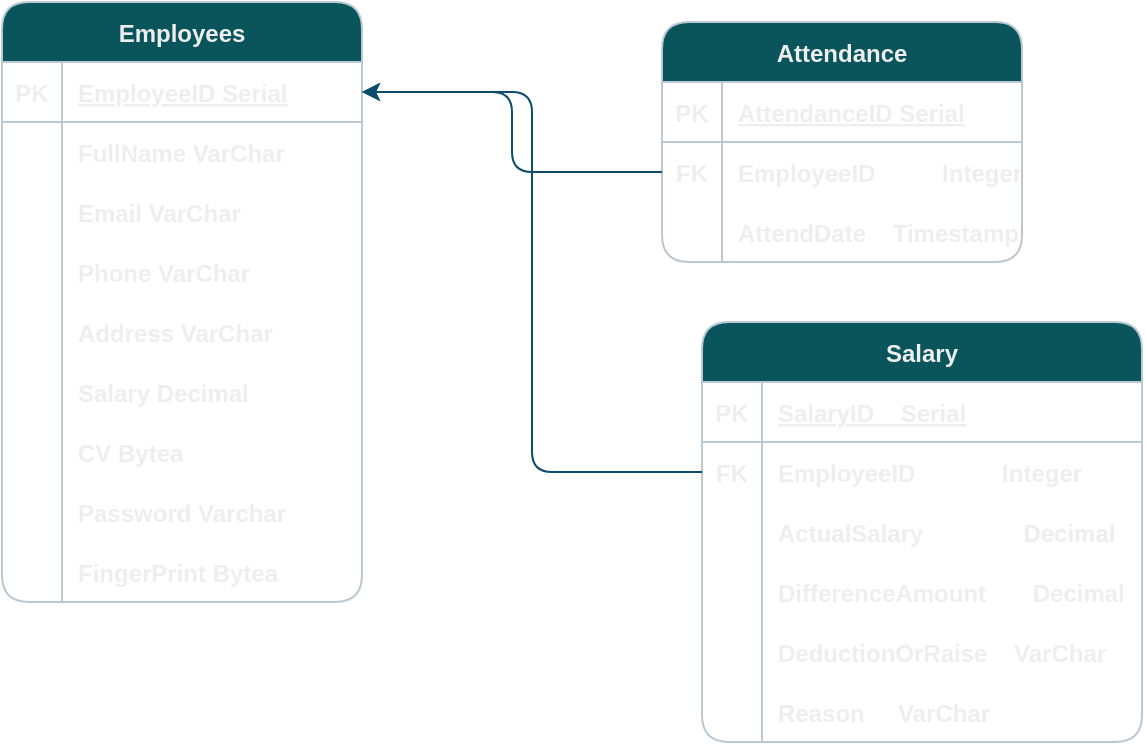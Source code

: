 <mxfile version="24.5.1" type="device">
  <diagram name="Page-1" id="e7e014a7-5840-1c2e-5031-d8a46d1fe8dd">
    <mxGraphModel dx="1120" dy="532" grid="1" gridSize="10" guides="1" tooltips="1" connect="1" arrows="1" fold="1" page="1" pageScale="1" pageWidth="1169" pageHeight="826" background="none" math="0" shadow="0">
      <root>
        <mxCell id="0" />
        <mxCell id="1" parent="0" />
        <mxCell id="iUw_N8i_t2w-qsiJxpAy-20" value="Employees" style="shape=table;startSize=30;container=1;collapsible=1;childLayout=tableLayout;fixedRows=1;rowLines=0;fontStyle=1;align=center;resizeLast=1;shadow=0;textShadow=0;labelBorderColor=none;labelBackgroundColor=none;rounded=1;fillColor=#09555B;strokeColor=#BAC8D3;fontColor=#EEEEEE;" parent="1" vertex="1">
          <mxGeometry x="200" y="430" width="180" height="300" as="geometry" />
        </mxCell>
        <mxCell id="iUw_N8i_t2w-qsiJxpAy-21" value="" style="shape=tableRow;horizontal=0;startSize=0;swimlaneHead=0;swimlaneBody=0;fillColor=none;collapsible=0;dropTarget=0;points=[[0,0.5],[1,0.5]];portConstraint=eastwest;top=0;left=0;right=0;bottom=1;shadow=0;fontStyle=1;textShadow=0;labelBorderColor=none;labelBackgroundColor=none;rounded=1;strokeColor=#BAC8D3;fontColor=#EEEEEE;" parent="iUw_N8i_t2w-qsiJxpAy-20" vertex="1">
          <mxGeometry y="30" width="180" height="30" as="geometry" />
        </mxCell>
        <mxCell id="iUw_N8i_t2w-qsiJxpAy-22" value="PK" style="shape=partialRectangle;connectable=0;fillColor=none;top=0;left=0;bottom=0;right=0;fontStyle=1;overflow=hidden;shadow=0;textShadow=0;labelBorderColor=none;labelBackgroundColor=none;rounded=1;strokeColor=#BAC8D3;fontColor=#EEEEEE;" parent="iUw_N8i_t2w-qsiJxpAy-21" vertex="1">
          <mxGeometry width="30" height="30" as="geometry">
            <mxRectangle width="30" height="30" as="alternateBounds" />
          </mxGeometry>
        </mxCell>
        <mxCell id="iUw_N8i_t2w-qsiJxpAy-23" value="EmployeeID&#x9;&#x9;Serial" style="shape=partialRectangle;connectable=0;fillColor=none;top=0;left=0;bottom=0;right=0;align=left;spacingLeft=6;fontStyle=5;overflow=hidden;shadow=0;textShadow=0;labelBorderColor=none;labelBackgroundColor=none;rounded=1;strokeColor=#BAC8D3;fontColor=#EEEEEE;" parent="iUw_N8i_t2w-qsiJxpAy-21" vertex="1">
          <mxGeometry x="30" width="150" height="30" as="geometry">
            <mxRectangle width="150" height="30" as="alternateBounds" />
          </mxGeometry>
        </mxCell>
        <mxCell id="iUw_N8i_t2w-qsiJxpAy-24" value="" style="shape=tableRow;horizontal=0;startSize=0;swimlaneHead=0;swimlaneBody=0;fillColor=none;collapsible=0;dropTarget=0;points=[[0,0.5],[1,0.5]];portConstraint=eastwest;top=0;left=0;right=0;bottom=0;shadow=0;fontStyle=1;textShadow=0;labelBorderColor=none;labelBackgroundColor=none;rounded=1;strokeColor=#BAC8D3;fontColor=#EEEEEE;" parent="iUw_N8i_t2w-qsiJxpAy-20" vertex="1">
          <mxGeometry y="60" width="180" height="30" as="geometry" />
        </mxCell>
        <mxCell id="iUw_N8i_t2w-qsiJxpAy-25" value="" style="shape=partialRectangle;connectable=0;fillColor=none;top=0;left=0;bottom=0;right=0;editable=1;overflow=hidden;shadow=0;fontStyle=1;textShadow=0;labelBorderColor=none;labelBackgroundColor=none;rounded=1;strokeColor=#BAC8D3;fontColor=#EEEEEE;" parent="iUw_N8i_t2w-qsiJxpAy-24" vertex="1">
          <mxGeometry width="30" height="30" as="geometry">
            <mxRectangle width="30" height="30" as="alternateBounds" />
          </mxGeometry>
        </mxCell>
        <mxCell id="iUw_N8i_t2w-qsiJxpAy-26" value="FullName&#x9;&#x9;VarChar" style="shape=partialRectangle;connectable=0;fillColor=none;top=0;left=0;bottom=0;right=0;align=left;spacingLeft=6;overflow=hidden;shadow=0;fontStyle=1;textShadow=0;labelBorderColor=none;labelBackgroundColor=none;rounded=1;strokeColor=#BAC8D3;fontColor=#EEEEEE;" parent="iUw_N8i_t2w-qsiJxpAy-24" vertex="1">
          <mxGeometry x="30" width="150" height="30" as="geometry">
            <mxRectangle width="150" height="30" as="alternateBounds" />
          </mxGeometry>
        </mxCell>
        <mxCell id="iUw_N8i_t2w-qsiJxpAy-27" value="" style="shape=tableRow;horizontal=0;startSize=0;swimlaneHead=0;swimlaneBody=0;fillColor=none;collapsible=0;dropTarget=0;points=[[0,0.5],[1,0.5]];portConstraint=eastwest;top=0;left=0;right=0;bottom=0;shadow=0;fontStyle=1;textShadow=0;labelBorderColor=none;labelBackgroundColor=none;rounded=1;strokeColor=#BAC8D3;fontColor=#EEEEEE;" parent="iUw_N8i_t2w-qsiJxpAy-20" vertex="1">
          <mxGeometry y="90" width="180" height="30" as="geometry" />
        </mxCell>
        <mxCell id="iUw_N8i_t2w-qsiJxpAy-28" value="" style="shape=partialRectangle;connectable=0;fillColor=none;top=0;left=0;bottom=0;right=0;editable=1;overflow=hidden;shadow=0;fontStyle=1;textShadow=0;labelBorderColor=none;labelBackgroundColor=none;rounded=1;strokeColor=#BAC8D3;fontColor=#EEEEEE;" parent="iUw_N8i_t2w-qsiJxpAy-27" vertex="1">
          <mxGeometry width="30" height="30" as="geometry">
            <mxRectangle width="30" height="30" as="alternateBounds" />
          </mxGeometry>
        </mxCell>
        <mxCell id="iUw_N8i_t2w-qsiJxpAy-29" value="Email&#x9;&#x9;VarChar" style="shape=partialRectangle;connectable=0;fillColor=none;top=0;left=0;bottom=0;right=0;align=left;spacingLeft=6;overflow=hidden;shadow=0;fontStyle=1;textShadow=0;labelBorderColor=none;labelBackgroundColor=none;rounded=1;strokeColor=#BAC8D3;fontColor=#EEEEEE;" parent="iUw_N8i_t2w-qsiJxpAy-27" vertex="1">
          <mxGeometry x="30" width="150" height="30" as="geometry">
            <mxRectangle width="150" height="30" as="alternateBounds" />
          </mxGeometry>
        </mxCell>
        <mxCell id="iUw_N8i_t2w-qsiJxpAy-30" value="" style="shape=tableRow;horizontal=0;startSize=0;swimlaneHead=0;swimlaneBody=0;fillColor=none;collapsible=0;dropTarget=0;points=[[0,0.5],[1,0.5]];portConstraint=eastwest;top=0;left=0;right=0;bottom=0;shadow=0;fontStyle=1;textShadow=0;labelBorderColor=none;labelBackgroundColor=none;rounded=1;strokeColor=#BAC8D3;fontColor=#EEEEEE;" parent="iUw_N8i_t2w-qsiJxpAy-20" vertex="1">
          <mxGeometry y="120" width="180" height="30" as="geometry" />
        </mxCell>
        <mxCell id="iUw_N8i_t2w-qsiJxpAy-31" value="" style="shape=partialRectangle;connectable=0;fillColor=none;top=0;left=0;bottom=0;right=0;editable=1;overflow=hidden;shadow=0;fontStyle=1;textShadow=0;labelBorderColor=none;labelBackgroundColor=none;rounded=1;strokeColor=#BAC8D3;fontColor=#EEEEEE;" parent="iUw_N8i_t2w-qsiJxpAy-30" vertex="1">
          <mxGeometry width="30" height="30" as="geometry">
            <mxRectangle width="30" height="30" as="alternateBounds" />
          </mxGeometry>
        </mxCell>
        <mxCell id="iUw_N8i_t2w-qsiJxpAy-32" value="Phone&#x9;&#x9;VarChar" style="shape=partialRectangle;connectable=0;fillColor=none;top=0;left=0;bottom=0;right=0;align=left;spacingLeft=6;overflow=hidden;shadow=0;fontStyle=1;textShadow=0;labelBorderColor=none;labelBackgroundColor=none;rounded=1;strokeColor=#BAC8D3;fontColor=#EEEEEE;" parent="iUw_N8i_t2w-qsiJxpAy-30" vertex="1">
          <mxGeometry x="30" width="150" height="30" as="geometry">
            <mxRectangle width="150" height="30" as="alternateBounds" />
          </mxGeometry>
        </mxCell>
        <mxCell id="iUw_N8i_t2w-qsiJxpAy-33" value="" style="shape=tableRow;horizontal=0;startSize=0;swimlaneHead=0;swimlaneBody=0;fillColor=none;collapsible=0;dropTarget=0;points=[[0,0.5],[1,0.5]];portConstraint=eastwest;top=0;left=0;right=0;bottom=0;shadow=0;fontStyle=1;textShadow=0;labelBorderColor=none;labelBackgroundColor=none;rounded=1;strokeColor=#BAC8D3;fontColor=#EEEEEE;" parent="iUw_N8i_t2w-qsiJxpAy-20" vertex="1">
          <mxGeometry y="150" width="180" height="30" as="geometry" />
        </mxCell>
        <mxCell id="iUw_N8i_t2w-qsiJxpAy-34" value="" style="shape=partialRectangle;connectable=0;fillColor=none;top=0;left=0;bottom=0;right=0;editable=1;overflow=hidden;shadow=0;fontStyle=1;textShadow=0;labelBorderColor=none;labelBackgroundColor=none;rounded=1;strokeColor=#BAC8D3;fontColor=#EEEEEE;" parent="iUw_N8i_t2w-qsiJxpAy-33" vertex="1">
          <mxGeometry width="30" height="30" as="geometry">
            <mxRectangle width="30" height="30" as="alternateBounds" />
          </mxGeometry>
        </mxCell>
        <mxCell id="iUw_N8i_t2w-qsiJxpAy-35" value="Address&#x9;&#x9;VarChar" style="shape=partialRectangle;connectable=0;fillColor=none;top=0;left=0;bottom=0;right=0;align=left;spacingLeft=6;overflow=hidden;shadow=0;fontStyle=1;textShadow=0;labelBorderColor=none;labelBackgroundColor=none;rounded=1;strokeColor=#BAC8D3;fontColor=#EEEEEE;" parent="iUw_N8i_t2w-qsiJxpAy-33" vertex="1">
          <mxGeometry x="30" width="150" height="30" as="geometry">
            <mxRectangle width="150" height="30" as="alternateBounds" />
          </mxGeometry>
        </mxCell>
        <mxCell id="iUw_N8i_t2w-qsiJxpAy-42" value="" style="shape=tableRow;horizontal=0;startSize=0;swimlaneHead=0;swimlaneBody=0;fillColor=none;collapsible=0;dropTarget=0;points=[[0,0.5],[1,0.5]];portConstraint=eastwest;top=0;left=0;right=0;bottom=0;shadow=0;fontStyle=1;textShadow=0;labelBorderColor=none;labelBackgroundColor=none;rounded=1;strokeColor=#BAC8D3;fontColor=#EEEEEE;" parent="iUw_N8i_t2w-qsiJxpAy-20" vertex="1">
          <mxGeometry y="180" width="180" height="30" as="geometry" />
        </mxCell>
        <mxCell id="iUw_N8i_t2w-qsiJxpAy-43" value="" style="shape=partialRectangle;connectable=0;fillColor=none;top=0;left=0;bottom=0;right=0;editable=1;overflow=hidden;shadow=0;fontStyle=1;textShadow=0;labelBorderColor=none;labelBackgroundColor=none;rounded=1;strokeColor=#BAC8D3;fontColor=#EEEEEE;" parent="iUw_N8i_t2w-qsiJxpAy-42" vertex="1">
          <mxGeometry width="30" height="30" as="geometry">
            <mxRectangle width="30" height="30" as="alternateBounds" />
          </mxGeometry>
        </mxCell>
        <mxCell id="iUw_N8i_t2w-qsiJxpAy-44" value="Salary&#x9;&#x9;Decimal" style="shape=partialRectangle;connectable=0;fillColor=none;top=0;left=0;bottom=0;right=0;align=left;spacingLeft=6;overflow=hidden;shadow=0;fontStyle=1;textShadow=0;labelBorderColor=none;labelBackgroundColor=none;rounded=1;strokeColor=#BAC8D3;fontColor=#EEEEEE;" parent="iUw_N8i_t2w-qsiJxpAy-42" vertex="1">
          <mxGeometry x="30" width="150" height="30" as="geometry">
            <mxRectangle width="150" height="30" as="alternateBounds" />
          </mxGeometry>
        </mxCell>
        <mxCell id="iUw_N8i_t2w-qsiJxpAy-36" value="" style="shape=tableRow;horizontal=0;startSize=0;swimlaneHead=0;swimlaneBody=0;fillColor=none;collapsible=0;dropTarget=0;points=[[0,0.5],[1,0.5]];portConstraint=eastwest;top=0;left=0;right=0;bottom=0;shadow=0;fontStyle=1;textShadow=0;labelBorderColor=none;labelBackgroundColor=none;rounded=1;strokeColor=#BAC8D3;fontColor=#EEEEEE;" parent="iUw_N8i_t2w-qsiJxpAy-20" vertex="1">
          <mxGeometry y="210" width="180" height="30" as="geometry" />
        </mxCell>
        <mxCell id="iUw_N8i_t2w-qsiJxpAy-37" value="" style="shape=partialRectangle;connectable=0;fillColor=none;top=0;left=0;bottom=0;right=0;editable=1;overflow=hidden;shadow=0;fontStyle=1;textShadow=0;labelBorderColor=none;labelBackgroundColor=none;rounded=1;strokeColor=#BAC8D3;fontColor=#EEEEEE;" parent="iUw_N8i_t2w-qsiJxpAy-36" vertex="1">
          <mxGeometry width="30" height="30" as="geometry">
            <mxRectangle width="30" height="30" as="alternateBounds" />
          </mxGeometry>
        </mxCell>
        <mxCell id="iUw_N8i_t2w-qsiJxpAy-38" value="CV&#x9;&#x9;&#x9;Bytea" style="shape=partialRectangle;connectable=0;fillColor=none;top=0;left=0;bottom=0;right=0;align=left;spacingLeft=6;overflow=hidden;shadow=0;fontStyle=1;textShadow=0;labelBorderColor=none;labelBackgroundColor=none;rounded=1;strokeColor=#BAC8D3;fontColor=#EEEEEE;" parent="iUw_N8i_t2w-qsiJxpAy-36" vertex="1">
          <mxGeometry x="30" width="150" height="30" as="geometry">
            <mxRectangle width="150" height="30" as="alternateBounds" />
          </mxGeometry>
        </mxCell>
        <mxCell id="iUw_N8i_t2w-qsiJxpAy-39" value="" style="shape=tableRow;horizontal=0;startSize=0;swimlaneHead=0;swimlaneBody=0;fillColor=none;collapsible=0;dropTarget=0;points=[[0,0.5],[1,0.5]];portConstraint=eastwest;top=0;left=0;right=0;bottom=0;shadow=0;fontStyle=1;textShadow=0;labelBorderColor=none;labelBackgroundColor=none;rounded=1;strokeColor=#BAC8D3;fontColor=#EEEEEE;" parent="iUw_N8i_t2w-qsiJxpAy-20" vertex="1">
          <mxGeometry y="240" width="180" height="30" as="geometry" />
        </mxCell>
        <mxCell id="iUw_N8i_t2w-qsiJxpAy-40" value="" style="shape=partialRectangle;connectable=0;fillColor=none;top=0;left=0;bottom=0;right=0;editable=1;overflow=hidden;shadow=0;fontStyle=1;textShadow=0;labelBorderColor=none;labelBackgroundColor=none;rounded=1;strokeColor=#BAC8D3;fontColor=#EEEEEE;" parent="iUw_N8i_t2w-qsiJxpAy-39" vertex="1">
          <mxGeometry width="30" height="30" as="geometry">
            <mxRectangle width="30" height="30" as="alternateBounds" />
          </mxGeometry>
        </mxCell>
        <mxCell id="iUw_N8i_t2w-qsiJxpAy-41" value="Password&#x9;Varchar" style="shape=partialRectangle;connectable=0;fillColor=none;top=0;left=0;bottom=0;right=0;align=left;spacingLeft=6;overflow=hidden;shadow=0;fontStyle=1;textShadow=0;labelBorderColor=none;labelBackgroundColor=none;rounded=1;strokeColor=#BAC8D3;fontColor=#EEEEEE;" parent="iUw_N8i_t2w-qsiJxpAy-39" vertex="1">
          <mxGeometry x="30" width="150" height="30" as="geometry">
            <mxRectangle width="150" height="30" as="alternateBounds" />
          </mxGeometry>
        </mxCell>
        <mxCell id="AeaZEz6VL6M5sB0qiRHP-1" value="" style="shape=tableRow;horizontal=0;startSize=0;swimlaneHead=0;swimlaneBody=0;fillColor=none;collapsible=0;dropTarget=0;points=[[0,0.5],[1,0.5]];portConstraint=eastwest;top=0;left=0;right=0;bottom=0;shadow=0;fontStyle=1;textShadow=0;labelBorderColor=none;labelBackgroundColor=none;rounded=1;strokeColor=#BAC8D3;fontColor=#EEEEEE;" vertex="1" parent="iUw_N8i_t2w-qsiJxpAy-20">
          <mxGeometry y="270" width="180" height="30" as="geometry" />
        </mxCell>
        <mxCell id="AeaZEz6VL6M5sB0qiRHP-2" value="" style="shape=partialRectangle;connectable=0;fillColor=none;top=0;left=0;bottom=0;right=0;editable=1;overflow=hidden;shadow=0;fontStyle=1;textShadow=0;labelBorderColor=none;labelBackgroundColor=none;rounded=1;strokeColor=#BAC8D3;fontColor=#EEEEEE;" vertex="1" parent="AeaZEz6VL6M5sB0qiRHP-1">
          <mxGeometry width="30" height="30" as="geometry">
            <mxRectangle width="30" height="30" as="alternateBounds" />
          </mxGeometry>
        </mxCell>
        <mxCell id="AeaZEz6VL6M5sB0qiRHP-3" value="FingerPrint Bytea" style="shape=partialRectangle;connectable=0;fillColor=none;top=0;left=0;bottom=0;right=0;align=left;spacingLeft=6;overflow=hidden;shadow=0;fontStyle=1;textShadow=0;labelBorderColor=none;labelBackgroundColor=none;rounded=1;strokeColor=#BAC8D3;fontColor=#EEEEEE;" vertex="1" parent="AeaZEz6VL6M5sB0qiRHP-1">
          <mxGeometry x="30" width="150" height="30" as="geometry">
            <mxRectangle width="150" height="30" as="alternateBounds" />
          </mxGeometry>
        </mxCell>
        <mxCell id="iUw_N8i_t2w-qsiJxpAy-45" value="Attendance" style="shape=table;startSize=30;container=1;collapsible=1;childLayout=tableLayout;fixedRows=1;rowLines=0;fontStyle=1;align=center;resizeLast=1;shadow=0;textShadow=0;labelBorderColor=none;labelBackgroundColor=none;rounded=1;fillColor=#09555B;strokeColor=#BAC8D3;fontColor=#EEEEEE;" parent="1" vertex="1">
          <mxGeometry x="530" y="440" width="180" height="120" as="geometry" />
        </mxCell>
        <mxCell id="iUw_N8i_t2w-qsiJxpAy-46" value="" style="shape=tableRow;horizontal=0;startSize=0;swimlaneHead=0;swimlaneBody=0;fillColor=none;collapsible=0;dropTarget=0;points=[[0,0.5],[1,0.5]];portConstraint=eastwest;top=0;left=0;right=0;bottom=1;shadow=0;fontStyle=1;textShadow=0;labelBorderColor=none;labelBackgroundColor=none;rounded=1;strokeColor=#BAC8D3;fontColor=#EEEEEE;" parent="iUw_N8i_t2w-qsiJxpAy-45" vertex="1">
          <mxGeometry y="30" width="180" height="30" as="geometry" />
        </mxCell>
        <mxCell id="iUw_N8i_t2w-qsiJxpAy-47" value="PK" style="shape=partialRectangle;connectable=0;fillColor=none;top=0;left=0;bottom=0;right=0;fontStyle=1;overflow=hidden;shadow=0;textShadow=0;labelBorderColor=none;labelBackgroundColor=none;rounded=1;strokeColor=#BAC8D3;fontColor=#EEEEEE;" parent="iUw_N8i_t2w-qsiJxpAy-46" vertex="1">
          <mxGeometry width="30" height="30" as="geometry">
            <mxRectangle width="30" height="30" as="alternateBounds" />
          </mxGeometry>
        </mxCell>
        <mxCell id="iUw_N8i_t2w-qsiJxpAy-48" value="AttendanceID&#x9;&#x9;Serial" style="shape=partialRectangle;connectable=0;fillColor=none;top=0;left=0;bottom=0;right=0;align=left;spacingLeft=6;fontStyle=5;overflow=hidden;shadow=0;textShadow=0;labelBorderColor=none;labelBackgroundColor=none;rounded=1;strokeColor=#BAC8D3;fontColor=#EEEEEE;" parent="iUw_N8i_t2w-qsiJxpAy-46" vertex="1">
          <mxGeometry x="30" width="150" height="30" as="geometry">
            <mxRectangle width="150" height="30" as="alternateBounds" />
          </mxGeometry>
        </mxCell>
        <mxCell id="iUw_N8i_t2w-qsiJxpAy-49" value="" style="shape=tableRow;horizontal=0;startSize=0;swimlaneHead=0;swimlaneBody=0;fillColor=none;collapsible=0;dropTarget=0;points=[[0,0.5],[1,0.5]];portConstraint=eastwest;top=0;left=0;right=0;bottom=0;shadow=0;fontStyle=1;textShadow=0;labelBorderColor=none;labelBackgroundColor=none;rounded=1;strokeColor=#BAC8D3;fontColor=#EEEEEE;" parent="iUw_N8i_t2w-qsiJxpAy-45" vertex="1">
          <mxGeometry y="60" width="180" height="30" as="geometry" />
        </mxCell>
        <mxCell id="iUw_N8i_t2w-qsiJxpAy-50" value="FK" style="shape=partialRectangle;connectable=0;fillColor=none;top=0;left=0;bottom=0;right=0;editable=1;overflow=hidden;shadow=0;fontStyle=1;textShadow=0;labelBorderColor=none;labelBackgroundColor=none;rounded=1;strokeColor=#BAC8D3;fontColor=#EEEEEE;" parent="iUw_N8i_t2w-qsiJxpAy-49" vertex="1">
          <mxGeometry width="30" height="30" as="geometry">
            <mxRectangle width="30" height="30" as="alternateBounds" />
          </mxGeometry>
        </mxCell>
        <mxCell id="iUw_N8i_t2w-qsiJxpAy-51" value="EmployeeID          Integer" style="shape=partialRectangle;connectable=0;fillColor=none;top=0;left=0;bottom=0;right=0;align=left;spacingLeft=6;overflow=hidden;shadow=0;fontStyle=1;textShadow=0;labelBorderColor=none;labelBackgroundColor=none;rounded=1;strokeColor=#BAC8D3;fontColor=#EEEEEE;" parent="iUw_N8i_t2w-qsiJxpAy-49" vertex="1">
          <mxGeometry x="30" width="150" height="30" as="geometry">
            <mxRectangle width="150" height="30" as="alternateBounds" />
          </mxGeometry>
        </mxCell>
        <mxCell id="iUw_N8i_t2w-qsiJxpAy-52" value="" style="shape=tableRow;horizontal=0;startSize=0;swimlaneHead=0;swimlaneBody=0;fillColor=none;collapsible=0;dropTarget=0;points=[[0,0.5],[1,0.5]];portConstraint=eastwest;top=0;left=0;right=0;bottom=0;shadow=0;fontStyle=1;textShadow=0;labelBorderColor=none;labelBackgroundColor=none;rounded=1;strokeColor=#BAC8D3;fontColor=#EEEEEE;" parent="iUw_N8i_t2w-qsiJxpAy-45" vertex="1">
          <mxGeometry y="90" width="180" height="30" as="geometry" />
        </mxCell>
        <mxCell id="iUw_N8i_t2w-qsiJxpAy-53" value="" style="shape=partialRectangle;connectable=0;fillColor=none;top=0;left=0;bottom=0;right=0;editable=1;overflow=hidden;shadow=0;fontStyle=1;textShadow=0;labelBorderColor=none;labelBackgroundColor=none;rounded=1;strokeColor=#BAC8D3;fontColor=#EEEEEE;" parent="iUw_N8i_t2w-qsiJxpAy-52" vertex="1">
          <mxGeometry width="30" height="30" as="geometry">
            <mxRectangle width="30" height="30" as="alternateBounds" />
          </mxGeometry>
        </mxCell>
        <mxCell id="iUw_N8i_t2w-qsiJxpAy-54" value="AttendDate    Timestamp " style="shape=partialRectangle;connectable=0;fillColor=none;top=0;left=0;bottom=0;right=0;align=left;spacingLeft=6;overflow=hidden;shadow=0;fontStyle=1;textShadow=0;labelBorderColor=none;labelBackgroundColor=none;rounded=1;strokeColor=#BAC8D3;fontColor=#EEEEEE;" parent="iUw_N8i_t2w-qsiJxpAy-52" vertex="1">
          <mxGeometry x="30" width="150" height="30" as="geometry">
            <mxRectangle width="150" height="30" as="alternateBounds" />
          </mxGeometry>
        </mxCell>
        <mxCell id="iUw_N8i_t2w-qsiJxpAy-60" value="" style="edgeStyle=orthogonalEdgeStyle;rounded=1;orthogonalLoop=1;jettySize=auto;exitX=0;exitY=0.5;exitDx=0;exitDy=0;entryX=1;entryY=0.5;entryDx=0;entryDy=0;shadow=0;fontStyle=1;textShadow=0;labelBorderColor=none;labelBackgroundColor=none;strokeColor=#0B4D6A;fontColor=default;" parent="1" source="iUw_N8i_t2w-qsiJxpAy-49" target="iUw_N8i_t2w-qsiJxpAy-21" edge="1">
          <mxGeometry relative="1" as="geometry" />
        </mxCell>
        <mxCell id="iUw_N8i_t2w-qsiJxpAy-78" value="Salary" style="shape=table;startSize=30;container=1;collapsible=1;childLayout=tableLayout;fixedRows=1;rowLines=0;fontStyle=1;align=center;resizeLast=1;shadow=0;textShadow=0;labelBorderColor=none;labelBackgroundColor=none;rounded=1;fillColor=#09555B;strokeColor=#BAC8D3;fontColor=#EEEEEE;" parent="1" vertex="1">
          <mxGeometry x="550" y="590" width="220" height="210" as="geometry" />
        </mxCell>
        <mxCell id="iUw_N8i_t2w-qsiJxpAy-79" value="" style="shape=tableRow;horizontal=0;startSize=0;swimlaneHead=0;swimlaneBody=0;fillColor=none;collapsible=0;dropTarget=0;points=[[0,0.5],[1,0.5]];portConstraint=eastwest;top=0;left=0;right=0;bottom=1;shadow=0;fontStyle=1;textShadow=0;labelBorderColor=none;labelBackgroundColor=none;rounded=1;strokeColor=#BAC8D3;fontColor=#EEEEEE;" parent="iUw_N8i_t2w-qsiJxpAy-78" vertex="1">
          <mxGeometry y="30" width="220" height="30" as="geometry" />
        </mxCell>
        <mxCell id="iUw_N8i_t2w-qsiJxpAy-80" value="PK" style="shape=partialRectangle;connectable=0;fillColor=none;top=0;left=0;bottom=0;right=0;fontStyle=1;overflow=hidden;shadow=0;textShadow=0;labelBorderColor=none;labelBackgroundColor=none;rounded=1;strokeColor=#BAC8D3;fontColor=#EEEEEE;" parent="iUw_N8i_t2w-qsiJxpAy-79" vertex="1">
          <mxGeometry width="30" height="30" as="geometry">
            <mxRectangle width="30" height="30" as="alternateBounds" />
          </mxGeometry>
        </mxCell>
        <mxCell id="iUw_N8i_t2w-qsiJxpAy-81" value="SalaryID&#x9;&#x9;&#x9;    Serial" style="shape=partialRectangle;connectable=0;fillColor=none;top=0;left=0;bottom=0;right=0;align=left;spacingLeft=6;fontStyle=5;overflow=hidden;shadow=0;textShadow=0;labelBorderColor=none;labelBackgroundColor=none;rounded=1;strokeColor=#BAC8D3;fontColor=#EEEEEE;" parent="iUw_N8i_t2w-qsiJxpAy-79" vertex="1">
          <mxGeometry x="30" width="190" height="30" as="geometry">
            <mxRectangle width="190" height="30" as="alternateBounds" />
          </mxGeometry>
        </mxCell>
        <mxCell id="iUw_N8i_t2w-qsiJxpAy-82" value="" style="shape=tableRow;horizontal=0;startSize=0;swimlaneHead=0;swimlaneBody=0;fillColor=none;collapsible=0;dropTarget=0;points=[[0,0.5],[1,0.5]];portConstraint=eastwest;top=0;left=0;right=0;bottom=0;shadow=0;fontStyle=1;textShadow=0;labelBorderColor=none;labelBackgroundColor=none;rounded=1;strokeColor=#BAC8D3;fontColor=#EEEEEE;" parent="iUw_N8i_t2w-qsiJxpAy-78" vertex="1">
          <mxGeometry y="60" width="220" height="30" as="geometry" />
        </mxCell>
        <mxCell id="iUw_N8i_t2w-qsiJxpAy-83" value="FK" style="shape=partialRectangle;connectable=0;fillColor=none;top=0;left=0;bottom=0;right=0;editable=1;overflow=hidden;shadow=0;fontStyle=1;textShadow=0;labelBorderColor=none;labelBackgroundColor=none;rounded=1;strokeColor=#BAC8D3;fontColor=#EEEEEE;" parent="iUw_N8i_t2w-qsiJxpAy-82" vertex="1">
          <mxGeometry width="30" height="30" as="geometry">
            <mxRectangle width="30" height="30" as="alternateBounds" />
          </mxGeometry>
        </mxCell>
        <mxCell id="iUw_N8i_t2w-qsiJxpAy-84" value="EmployeeID&#x9;            Integer" style="shape=partialRectangle;connectable=0;fillColor=none;top=0;left=0;bottom=0;right=0;align=left;spacingLeft=6;overflow=hidden;shadow=0;fontStyle=1;textShadow=0;labelBorderColor=none;labelBackgroundColor=none;rounded=1;strokeColor=#BAC8D3;fontColor=#EEEEEE;" parent="iUw_N8i_t2w-qsiJxpAy-82" vertex="1">
          <mxGeometry x="30" width="190" height="30" as="geometry">
            <mxRectangle width="190" height="30" as="alternateBounds" />
          </mxGeometry>
        </mxCell>
        <mxCell id="iUw_N8i_t2w-qsiJxpAy-85" value="" style="shape=tableRow;horizontal=0;startSize=0;swimlaneHead=0;swimlaneBody=0;fillColor=none;collapsible=0;dropTarget=0;points=[[0,0.5],[1,0.5]];portConstraint=eastwest;top=0;left=0;right=0;bottom=0;shadow=0;fontStyle=1;textShadow=0;labelBorderColor=none;labelBackgroundColor=none;rounded=1;strokeColor=#BAC8D3;fontColor=#EEEEEE;" parent="iUw_N8i_t2w-qsiJxpAy-78" vertex="1">
          <mxGeometry y="90" width="220" height="30" as="geometry" />
        </mxCell>
        <mxCell id="iUw_N8i_t2w-qsiJxpAy-86" value="" style="shape=partialRectangle;connectable=0;fillColor=none;top=0;left=0;bottom=0;right=0;editable=1;overflow=hidden;shadow=0;fontStyle=1;textShadow=0;labelBorderColor=none;labelBackgroundColor=none;rounded=1;strokeColor=#BAC8D3;fontColor=#EEEEEE;" parent="iUw_N8i_t2w-qsiJxpAy-85" vertex="1">
          <mxGeometry width="30" height="30" as="geometry">
            <mxRectangle width="30" height="30" as="alternateBounds" />
          </mxGeometry>
        </mxCell>
        <mxCell id="iUw_N8i_t2w-qsiJxpAy-87" value="ActualSalary               Decimal" style="shape=partialRectangle;connectable=0;fillColor=none;top=0;left=0;bottom=0;right=0;align=left;spacingLeft=6;overflow=hidden;shadow=0;fontStyle=1;textShadow=0;labelBorderColor=none;labelBackgroundColor=none;rounded=1;strokeColor=#BAC8D3;fontColor=#EEEEEE;" parent="iUw_N8i_t2w-qsiJxpAy-85" vertex="1">
          <mxGeometry x="30" width="190" height="30" as="geometry">
            <mxRectangle width="190" height="30" as="alternateBounds" />
          </mxGeometry>
        </mxCell>
        <mxCell id="iUw_N8i_t2w-qsiJxpAy-88" value="" style="shape=tableRow;horizontal=0;startSize=0;swimlaneHead=0;swimlaneBody=0;fillColor=none;collapsible=0;dropTarget=0;points=[[0,0.5],[1,0.5]];portConstraint=eastwest;top=0;left=0;right=0;bottom=0;shadow=0;fontStyle=1;textShadow=0;labelBorderColor=none;labelBackgroundColor=none;rounded=1;strokeColor=#BAC8D3;fontColor=#EEEEEE;" parent="iUw_N8i_t2w-qsiJxpAy-78" vertex="1">
          <mxGeometry y="120" width="220" height="30" as="geometry" />
        </mxCell>
        <mxCell id="iUw_N8i_t2w-qsiJxpAy-89" value="" style="shape=partialRectangle;connectable=0;fillColor=none;top=0;left=0;bottom=0;right=0;editable=1;overflow=hidden;shadow=0;fontStyle=1;textShadow=0;labelBorderColor=none;labelBackgroundColor=none;rounded=1;strokeColor=#BAC8D3;fontColor=#EEEEEE;" parent="iUw_N8i_t2w-qsiJxpAy-88" vertex="1">
          <mxGeometry width="30" height="30" as="geometry">
            <mxRectangle width="30" height="30" as="alternateBounds" />
          </mxGeometry>
        </mxCell>
        <mxCell id="iUw_N8i_t2w-qsiJxpAy-90" value="DifferenceAmount       Decimal" style="shape=partialRectangle;connectable=0;fillColor=none;top=0;left=0;bottom=0;right=0;align=left;spacingLeft=6;overflow=hidden;shadow=0;fontStyle=1;textShadow=0;labelBorderColor=none;labelBackgroundColor=none;rounded=1;strokeColor=#BAC8D3;fontColor=#EEEEEE;" parent="iUw_N8i_t2w-qsiJxpAy-88" vertex="1">
          <mxGeometry x="30" width="190" height="30" as="geometry">
            <mxRectangle width="190" height="30" as="alternateBounds" />
          </mxGeometry>
        </mxCell>
        <mxCell id="iUw_N8i_t2w-qsiJxpAy-98" value="" style="shape=tableRow;horizontal=0;startSize=0;swimlaneHead=0;swimlaneBody=0;fillColor=none;collapsible=0;dropTarget=0;points=[[0,0.5],[1,0.5]];portConstraint=eastwest;top=0;left=0;right=0;bottom=0;shadow=0;fontStyle=1;textShadow=0;labelBorderColor=none;labelBackgroundColor=none;rounded=1;strokeColor=#BAC8D3;fontColor=#EEEEEE;" parent="iUw_N8i_t2w-qsiJxpAy-78" vertex="1">
          <mxGeometry y="150" width="220" height="30" as="geometry" />
        </mxCell>
        <mxCell id="iUw_N8i_t2w-qsiJxpAy-99" value="" style="shape=partialRectangle;connectable=0;fillColor=none;top=0;left=0;bottom=0;right=0;editable=1;overflow=hidden;shadow=0;fontStyle=1;textShadow=0;labelBorderColor=none;labelBackgroundColor=none;rounded=1;strokeColor=#BAC8D3;fontColor=#EEEEEE;" parent="iUw_N8i_t2w-qsiJxpAy-98" vertex="1">
          <mxGeometry width="30" height="30" as="geometry">
            <mxRectangle width="30" height="30" as="alternateBounds" />
          </mxGeometry>
        </mxCell>
        <mxCell id="iUw_N8i_t2w-qsiJxpAy-100" value="DeductionOrRaise    VarChar" style="shape=partialRectangle;connectable=0;fillColor=none;top=0;left=0;bottom=0;right=0;align=left;spacingLeft=6;overflow=hidden;shadow=0;fontStyle=1;textShadow=0;labelBorderColor=none;labelBackgroundColor=none;rounded=1;strokeColor=#BAC8D3;fontColor=#EEEEEE;" parent="iUw_N8i_t2w-qsiJxpAy-98" vertex="1">
          <mxGeometry x="30" width="190" height="30" as="geometry">
            <mxRectangle width="190" height="30" as="alternateBounds" />
          </mxGeometry>
        </mxCell>
        <mxCell id="iUw_N8i_t2w-qsiJxpAy-95" value="" style="shape=tableRow;horizontal=0;startSize=0;swimlaneHead=0;swimlaneBody=0;fillColor=none;collapsible=0;dropTarget=0;points=[[0,0.5],[1,0.5]];portConstraint=eastwest;top=0;left=0;right=0;bottom=0;shadow=0;fontStyle=1;textShadow=0;labelBorderColor=none;labelBackgroundColor=none;rounded=1;strokeColor=#BAC8D3;fontColor=#EEEEEE;" parent="iUw_N8i_t2w-qsiJxpAy-78" vertex="1">
          <mxGeometry y="180" width="220" height="30" as="geometry" />
        </mxCell>
        <mxCell id="iUw_N8i_t2w-qsiJxpAy-96" value="" style="shape=partialRectangle;connectable=0;fillColor=none;top=0;left=0;bottom=0;right=0;editable=1;overflow=hidden;shadow=0;fontStyle=1;textShadow=0;labelBorderColor=none;labelBackgroundColor=none;rounded=1;strokeColor=#BAC8D3;fontColor=#EEEEEE;" parent="iUw_N8i_t2w-qsiJxpAy-95" vertex="1">
          <mxGeometry width="30" height="30" as="geometry">
            <mxRectangle width="30" height="30" as="alternateBounds" />
          </mxGeometry>
        </mxCell>
        <mxCell id="iUw_N8i_t2w-qsiJxpAy-97" value="Reason&#x9;&#x9;&#x9;    VarChar" style="shape=partialRectangle;connectable=0;fillColor=none;top=0;left=0;bottom=0;right=0;align=left;spacingLeft=6;overflow=hidden;shadow=0;fontStyle=1;textShadow=0;labelBorderColor=none;labelBackgroundColor=none;rounded=1;strokeColor=#BAC8D3;fontColor=#EEEEEE;" parent="iUw_N8i_t2w-qsiJxpAy-95" vertex="1">
          <mxGeometry x="30" width="190" height="30" as="geometry">
            <mxRectangle width="190" height="30" as="alternateBounds" />
          </mxGeometry>
        </mxCell>
        <mxCell id="iUw_N8i_t2w-qsiJxpAy-94" value="" style="edgeStyle=orthogonalEdgeStyle;rounded=1;orthogonalLoop=1;jettySize=auto;exitX=0;exitY=0.5;exitDx=0;exitDy=0;entryX=1;entryY=0.5;entryDx=0;entryDy=0;shadow=0;fontStyle=1;textShadow=0;labelBorderColor=none;labelBackgroundColor=none;strokeColor=#0B4D6A;fontColor=default;" parent="1" source="iUw_N8i_t2w-qsiJxpAy-82" target="iUw_N8i_t2w-qsiJxpAy-21" edge="1">
          <mxGeometry relative="1" as="geometry" />
        </mxCell>
      </root>
    </mxGraphModel>
  </diagram>
</mxfile>
